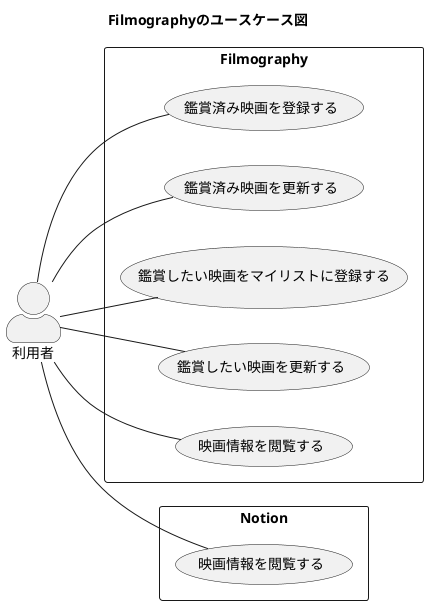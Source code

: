 @startuml fig_usecase

title Filmographyのユースケース図
skinparam actorStyle awesome

left to right direction

rectangle Filmography {
  usecase "鑑賞済み映画を登録する" as UC01
  usecase "鑑賞済み映画を更新する" as UC02
  usecase "鑑賞したい映画をマイリストに登録する" as UC03
  usecase "鑑賞したい映画を更新する" as UC04
  usecase "映画情報を閲覧する" as UC05
}

rectangle Notion {
  usecase "映画情報を閲覧する" as NUC01
}


:利用者: -- UC01
:利用者: -- UC02
:利用者: -- UC03
:利用者: -- UC04
:利用者: -- UC05

:利用者: -- NUC01

@enduml
